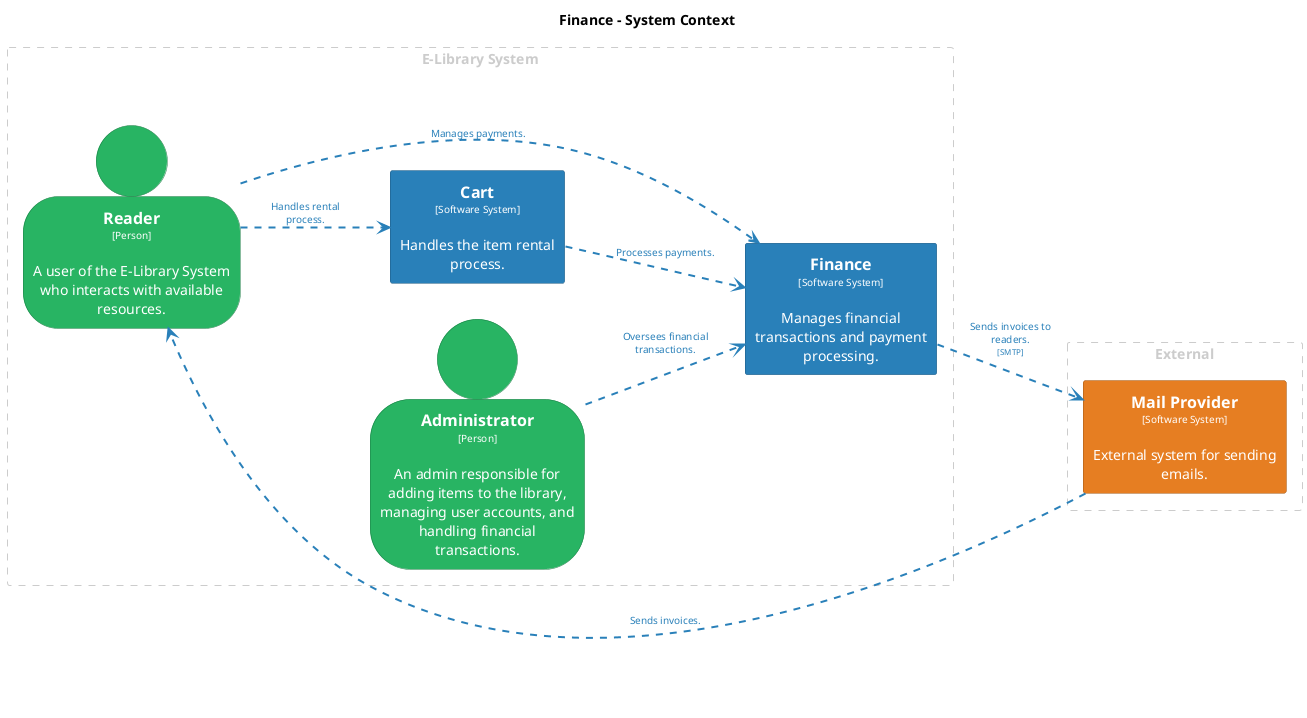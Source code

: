 @startuml
set separator none
title Finance - System Context

left to right direction

skinparam {
  arrowFontSize 10
  defaultTextAlignment center
  wrapWidth 200
  maxMessageSize 100
}

hide stereotype

skinparam person<<Administrator>> {
  BackgroundColor #28b463
  FontColor #ffffff
  BorderColor #1c7d45
  shadowing false
}
skinparam rectangle<<Cart>> {
  BackgroundColor #2980b9
  FontColor #ffffff
  BorderColor #1c5981
  shadowing false
}
skinparam rectangle<<Finance>> {
  BackgroundColor #2980b9
  FontColor #ffffff
  BorderColor #1c5981
  shadowing false
}
skinparam rectangle<<MailProvider>> {
  BackgroundColor #e67e22
  FontColor #ffffff
  BorderColor #a15817
  shadowing false
}
skinparam person<<Reader>> {
  BackgroundColor #28b463
  FontColor #ffffff
  BorderColor #1c7d45
  shadowing false
}

rectangle "E-Library System" <<group1>> as group1 {
  skinparam RectangleBorderColor<<group1>> #cccccc
  skinparam RectangleFontColor<<group1>> #cccccc
  skinparam RectangleBorderStyle<<group1>> dashed

  person "==Reader\n<size:10>[Person]</size>\n\nA user of the E-Library System who interacts with available resources." <<Reader>> as Reader
  rectangle "==Cart\n<size:10>[Software System]</size>\n\nHandles the item rental process." <<Cart>> as Cart
  person "==Administrator\n<size:10>[Person]</size>\n\nAn admin responsible for adding items to the library, managing user accounts, and handling financial transactions." <<Administrator>> as Administrator
  rectangle "==Finance\n<size:10>[Software System]</size>\n\nManages financial transactions and payment processing." <<Finance>> as Finance
}

rectangle "External" <<group2>> as group2 {
  skinparam RectangleBorderColor<<group2>> #cccccc
  skinparam RectangleFontColor<<group2>> #cccccc
  skinparam RectangleBorderStyle<<group2>> dashed

  rectangle "==Mail Provider\n<size:10>[Software System]</size>\n\nExternal system for sending emails." <<MailProvider>> as MailProvider
}


Reader .[#2980b9,thickness=2].> Cart : "<color:#2980b9>Handles rental process."
Reader .[#2980b9,thickness=2].> Finance : "<color:#2980b9>Manages payments."
Cart .[#2980b9,thickness=2].> Finance : "<color:#2980b9>Processes payments."
Administrator .[#2980b9,thickness=2].> Finance : "<color:#2980b9>Oversees financial transactions."
MailProvider .[#2980b9,thickness=2].> Reader : "<color:#2980b9>Sends invoices."
Finance .[#2980b9,thickness=2].> MailProvider : "<color:#2980b9>Sends invoices to readers.\n<color:#2980b9><size:8>[SMTP]</size>"
@enduml